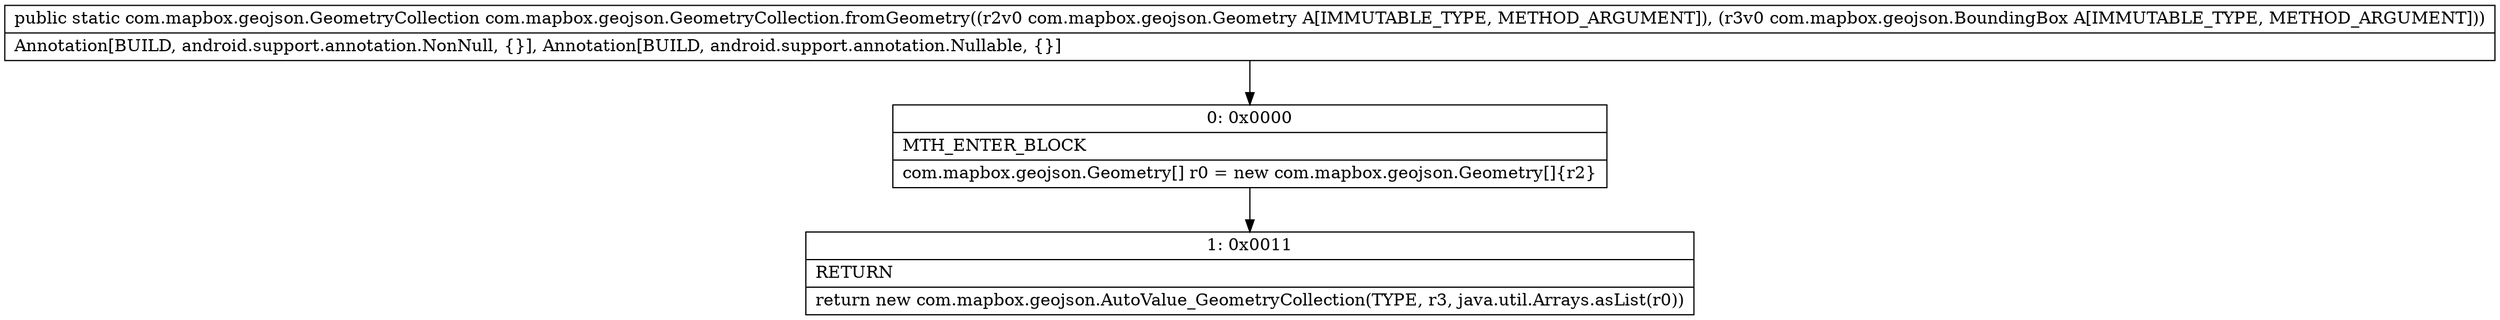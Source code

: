 digraph "CFG forcom.mapbox.geojson.GeometryCollection.fromGeometry(Lcom\/mapbox\/geojson\/Geometry;Lcom\/mapbox\/geojson\/BoundingBox;)Lcom\/mapbox\/geojson\/GeometryCollection;" {
Node_0 [shape=record,label="{0\:\ 0x0000|MTH_ENTER_BLOCK\l|com.mapbox.geojson.Geometry[] r0 = new com.mapbox.geojson.Geometry[]\{r2\}\l}"];
Node_1 [shape=record,label="{1\:\ 0x0011|RETURN\l|return new com.mapbox.geojson.AutoValue_GeometryCollection(TYPE, r3, java.util.Arrays.asList(r0))\l}"];
MethodNode[shape=record,label="{public static com.mapbox.geojson.GeometryCollection com.mapbox.geojson.GeometryCollection.fromGeometry((r2v0 com.mapbox.geojson.Geometry A[IMMUTABLE_TYPE, METHOD_ARGUMENT]), (r3v0 com.mapbox.geojson.BoundingBox A[IMMUTABLE_TYPE, METHOD_ARGUMENT]))  | Annotation[BUILD, android.support.annotation.NonNull, \{\}], Annotation[BUILD, android.support.annotation.Nullable, \{\}]\l}"];
MethodNode -> Node_0;
Node_0 -> Node_1;
}

